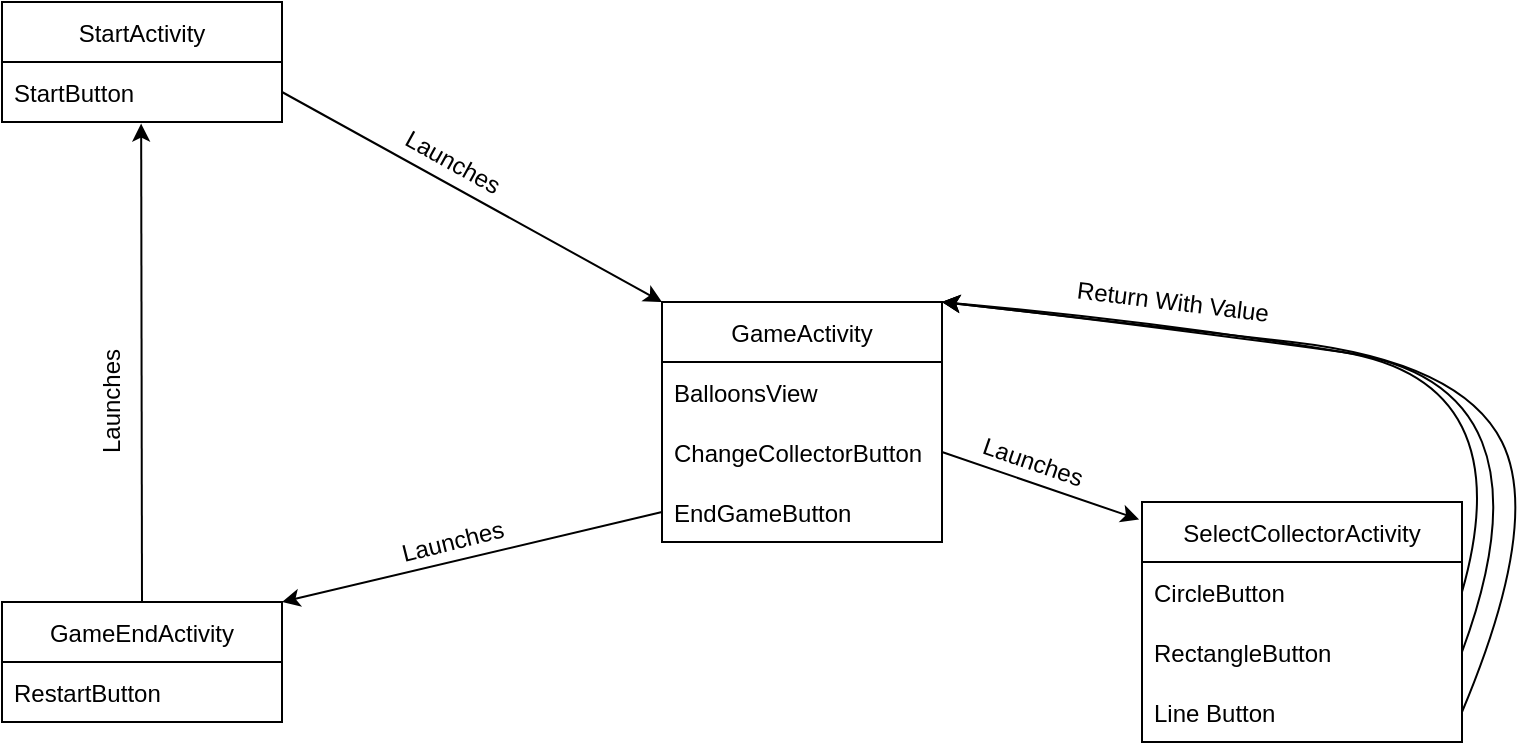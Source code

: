 <mxfile>
    <diagram id="SMqrJLIJAEsR07upGwDU" name="Page-1">
        <mxGraphModel dx="990" dy="574" grid="1" gridSize="10" guides="1" tooltips="1" connect="1" arrows="1" fold="1" page="1" pageScale="1" pageWidth="850" pageHeight="1100" math="0" shadow="0">
            <root>
                <mxCell id="0"/>
                <mxCell id="1" parent="0"/>
                <mxCell id="2" value="StartActivity" style="swimlane;fontStyle=0;childLayout=stackLayout;horizontal=1;startSize=30;horizontalStack=0;resizeParent=1;resizeParentMax=0;resizeLast=0;collapsible=1;marginBottom=0;" parent="1" vertex="1">
                    <mxGeometry x="10" y="10" width="140" height="60" as="geometry"/>
                </mxCell>
                <mxCell id="3" value="StartButton" style="text;strokeColor=none;fillColor=none;align=left;verticalAlign=middle;spacingLeft=4;spacingRight=4;overflow=hidden;points=[[0,0.5],[1,0.5]];portConstraint=eastwest;rotatable=0;" parent="2" vertex="1">
                    <mxGeometry y="30" width="140" height="30" as="geometry"/>
                </mxCell>
                <mxCell id="6" value="GameActivity" style="swimlane;fontStyle=0;childLayout=stackLayout;horizontal=1;startSize=30;horizontalStack=0;resizeParent=1;resizeParentMax=0;resizeLast=0;collapsible=1;marginBottom=0;" parent="1" vertex="1">
                    <mxGeometry x="340" y="160" width="140" height="120" as="geometry"/>
                </mxCell>
                <mxCell id="7" value="BalloonsView" style="text;strokeColor=none;fillColor=none;align=left;verticalAlign=middle;spacingLeft=4;spacingRight=4;overflow=hidden;points=[[0,0.5],[1,0.5]];portConstraint=eastwest;rotatable=0;" parent="6" vertex="1">
                    <mxGeometry y="30" width="140" height="30" as="geometry"/>
                </mxCell>
                <mxCell id="8" value="ChangeCollectorButton" style="text;strokeColor=none;fillColor=none;align=left;verticalAlign=middle;spacingLeft=4;spacingRight=4;overflow=hidden;points=[[0,0.5],[1,0.5]];portConstraint=eastwest;rotatable=0;" parent="6" vertex="1">
                    <mxGeometry y="60" width="140" height="30" as="geometry"/>
                </mxCell>
                <mxCell id="9" value="EndGameButton" style="text;strokeColor=none;fillColor=none;align=left;verticalAlign=middle;spacingLeft=4;spacingRight=4;overflow=hidden;points=[[0,0.5],[1,0.5]];portConstraint=eastwest;rotatable=0;" parent="6" vertex="1">
                    <mxGeometry y="90" width="140" height="30" as="geometry"/>
                </mxCell>
                <mxCell id="11" value="Launches" style="text;html=1;align=center;verticalAlign=middle;resizable=0;points=[];autosize=1;strokeColor=none;fillColor=none;rotation=29;" parent="1" vertex="1">
                    <mxGeometry x="200" y="80" width="70" height="20" as="geometry"/>
                </mxCell>
                <mxCell id="31" style="edgeStyle=none;html=1;exitX=0.5;exitY=0;exitDx=0;exitDy=0;entryX=0.497;entryY=1.027;entryDx=0;entryDy=0;entryPerimeter=0;" parent="1" source="12" target="3" edge="1">
                    <mxGeometry relative="1" as="geometry"/>
                </mxCell>
                <mxCell id="12" value="GameEndActivity" style="swimlane;fontStyle=0;childLayout=stackLayout;horizontal=1;startSize=30;horizontalStack=0;resizeParent=1;resizeParentMax=0;resizeLast=0;collapsible=1;marginBottom=0;" parent="1" vertex="1">
                    <mxGeometry x="10" y="310" width="140" height="60" as="geometry"/>
                </mxCell>
                <mxCell id="13" value="RestartButton" style="text;strokeColor=none;fillColor=none;align=left;verticalAlign=middle;spacingLeft=4;spacingRight=4;overflow=hidden;points=[[0,0.5],[1,0.5]];portConstraint=eastwest;rotatable=0;" parent="12" vertex="1">
                    <mxGeometry y="30" width="140" height="30" as="geometry"/>
                </mxCell>
                <mxCell id="16" style="edgeStyle=none;html=1;exitX=1;exitY=0.5;exitDx=0;exitDy=0;entryX=0;entryY=0;entryDx=0;entryDy=0;" parent="1" source="3" target="6" edge="1">
                    <mxGeometry relative="1" as="geometry"/>
                </mxCell>
                <mxCell id="17" value="SelectCollectorActivity" style="swimlane;fontStyle=0;childLayout=stackLayout;horizontal=1;startSize=30;horizontalStack=0;resizeParent=1;resizeParentMax=0;resizeLast=0;collapsible=1;marginBottom=0;" parent="1" vertex="1">
                    <mxGeometry x="580" y="260" width="160" height="120" as="geometry"/>
                </mxCell>
                <mxCell id="18" value="CircleButton" style="text;strokeColor=none;fillColor=none;align=left;verticalAlign=middle;spacingLeft=4;spacingRight=4;overflow=hidden;points=[[0,0.5],[1,0.5]];portConstraint=eastwest;rotatable=0;" parent="17" vertex="1">
                    <mxGeometry y="30" width="160" height="30" as="geometry"/>
                </mxCell>
                <mxCell id="19" value="RectangleButton" style="text;strokeColor=none;fillColor=none;align=left;verticalAlign=middle;spacingLeft=4;spacingRight=4;overflow=hidden;points=[[0,0.5],[1,0.5]];portConstraint=eastwest;rotatable=0;" parent="17" vertex="1">
                    <mxGeometry y="60" width="160" height="30" as="geometry"/>
                </mxCell>
                <mxCell id="20" value="Line Button" style="text;strokeColor=none;fillColor=none;align=left;verticalAlign=middle;spacingLeft=4;spacingRight=4;overflow=hidden;points=[[0,0.5],[1,0.5]];portConstraint=eastwest;rotatable=0;" parent="17" vertex="1">
                    <mxGeometry y="90" width="160" height="30" as="geometry"/>
                </mxCell>
                <mxCell id="22" style="edgeStyle=none;html=1;exitX=0;exitY=0.5;exitDx=0;exitDy=0;entryX=1;entryY=0;entryDx=0;entryDy=0;" parent="1" source="9" target="12" edge="1">
                    <mxGeometry relative="1" as="geometry"/>
                </mxCell>
                <mxCell id="23" value="Launches" style="text;html=1;align=center;verticalAlign=middle;resizable=0;points=[];autosize=1;strokeColor=none;fillColor=none;rotation=346;" parent="1" vertex="1">
                    <mxGeometry x="200" y="270" width="70" height="20" as="geometry"/>
                </mxCell>
                <mxCell id="32" value="Launches" style="text;html=1;align=center;verticalAlign=middle;resizable=0;points=[];autosize=1;strokeColor=none;fillColor=none;rotation=270;" parent="1" vertex="1">
                    <mxGeometry x="30" y="200" width="70" height="20" as="geometry"/>
                </mxCell>
                <mxCell id="33" style="edgeStyle=none;html=1;exitX=1;exitY=0.5;exitDx=0;exitDy=0;entryX=-0.009;entryY=0.073;entryDx=0;entryDy=0;entryPerimeter=0;" parent="1" source="8" target="17" edge="1">
                    <mxGeometry relative="1" as="geometry"/>
                </mxCell>
                <mxCell id="37" value="" style="curved=1;endArrow=classic;html=1;exitX=1;exitY=0.5;exitDx=0;exitDy=0;entryX=1;entryY=0;entryDx=0;entryDy=0;" parent="1" source="18" target="6" edge="1">
                    <mxGeometry width="50" height="50" relative="1" as="geometry">
                        <mxPoint x="760" y="210" as="sourcePoint"/>
                        <mxPoint x="810" y="160" as="targetPoint"/>
                        <Array as="points">
                            <mxPoint x="770" y="200"/>
                            <mxPoint x="590" y="170"/>
                        </Array>
                    </mxGeometry>
                </mxCell>
                <mxCell id="38" value="" style="curved=1;endArrow=classic;html=1;exitX=1;exitY=0.5;exitDx=0;exitDy=0;entryX=1;entryY=0;entryDx=0;entryDy=0;" parent="1" source="19" target="6" edge="1">
                    <mxGeometry width="50" height="50" relative="1" as="geometry">
                        <mxPoint x="800" y="180" as="sourcePoint"/>
                        <mxPoint x="490" y="160" as="targetPoint"/>
                        <Array as="points">
                            <mxPoint x="790" y="200"/>
                            <mxPoint x="570" y="170"/>
                        </Array>
                    </mxGeometry>
                </mxCell>
                <mxCell id="39" value="" style="curved=1;endArrow=classic;html=1;exitX=1;exitY=0.5;exitDx=0;exitDy=0;entryX=1;entryY=0;entryDx=0;entryDy=0;" parent="1" source="20" target="6" edge="1">
                    <mxGeometry width="50" height="50" relative="1" as="geometry">
                        <mxPoint x="760" y="260" as="sourcePoint"/>
                        <mxPoint x="430" y="150" as="targetPoint"/>
                        <Array as="points">
                            <mxPoint x="780" y="270"/>
                            <mxPoint x="740" y="190"/>
                            <mxPoint x="570" y="170"/>
                        </Array>
                    </mxGeometry>
                </mxCell>
                <mxCell id="40" value="Launches" style="text;html=1;align=center;verticalAlign=middle;resizable=0;points=[];autosize=1;strokeColor=none;fillColor=none;rotation=19;" parent="1" vertex="1">
                    <mxGeometry x="490" y="230" width="70" height="20" as="geometry"/>
                </mxCell>
                <mxCell id="41" value="Return With Value" style="text;html=1;align=center;verticalAlign=middle;resizable=0;points=[];autosize=1;strokeColor=none;fillColor=none;rotation=7;" parent="1" vertex="1">
                    <mxGeometry x="540" y="150" width="110" height="20" as="geometry"/>
                </mxCell>
            </root>
        </mxGraphModel>
    </diagram>
</mxfile>